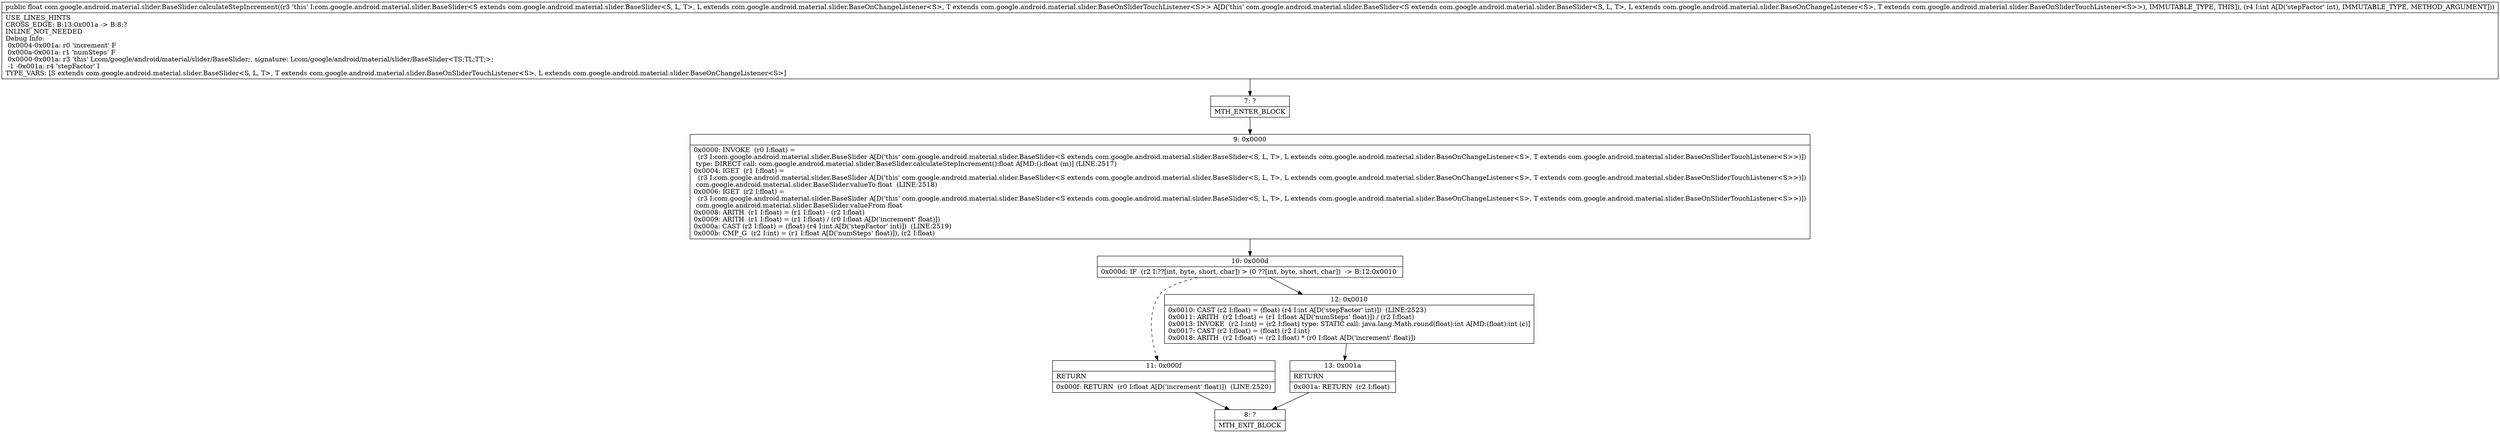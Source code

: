 digraph "CFG forcom.google.android.material.slider.BaseSlider.calculateStepIncrement(I)F" {
Node_7 [shape=record,label="{7\:\ ?|MTH_ENTER_BLOCK\l}"];
Node_9 [shape=record,label="{9\:\ 0x0000|0x0000: INVOKE  (r0 I:float) = \l  (r3 I:com.google.android.material.slider.BaseSlider A[D('this' com.google.android.material.slider.BaseSlider\<S extends com.google.android.material.slider.BaseSlider\<S, L, T\>, L extends com.google.android.material.slider.BaseOnChangeListener\<S\>, T extends com.google.android.material.slider.BaseOnSliderTouchListener\<S\>\>)])\l type: DIRECT call: com.google.android.material.slider.BaseSlider.calculateStepIncrement():float A[MD:():float (m)] (LINE:2517)\l0x0004: IGET  (r1 I:float) = \l  (r3 I:com.google.android.material.slider.BaseSlider A[D('this' com.google.android.material.slider.BaseSlider\<S extends com.google.android.material.slider.BaseSlider\<S, L, T\>, L extends com.google.android.material.slider.BaseOnChangeListener\<S\>, T extends com.google.android.material.slider.BaseOnSliderTouchListener\<S\>\>)])\l com.google.android.material.slider.BaseSlider.valueTo float  (LINE:2518)\l0x0006: IGET  (r2 I:float) = \l  (r3 I:com.google.android.material.slider.BaseSlider A[D('this' com.google.android.material.slider.BaseSlider\<S extends com.google.android.material.slider.BaseSlider\<S, L, T\>, L extends com.google.android.material.slider.BaseOnChangeListener\<S\>, T extends com.google.android.material.slider.BaseOnSliderTouchListener\<S\>\>)])\l com.google.android.material.slider.BaseSlider.valueFrom float \l0x0008: ARITH  (r1 I:float) = (r1 I:float) \- (r2 I:float) \l0x0009: ARITH  (r1 I:float) = (r1 I:float) \/ (r0 I:float A[D('increment' float)]) \l0x000a: CAST (r2 I:float) = (float) (r4 I:int A[D('stepFactor' int)])  (LINE:2519)\l0x000b: CMP_G  (r2 I:int) = (r1 I:float A[D('numSteps' float)]), (r2 I:float) \l}"];
Node_10 [shape=record,label="{10\:\ 0x000d|0x000d: IF  (r2 I:??[int, byte, short, char]) \> (0 ??[int, byte, short, char])  \-\> B:12:0x0010 \l}"];
Node_11 [shape=record,label="{11\:\ 0x000f|RETURN\l|0x000f: RETURN  (r0 I:float A[D('increment' float)])  (LINE:2520)\l}"];
Node_8 [shape=record,label="{8\:\ ?|MTH_EXIT_BLOCK\l}"];
Node_12 [shape=record,label="{12\:\ 0x0010|0x0010: CAST (r2 I:float) = (float) (r4 I:int A[D('stepFactor' int)])  (LINE:2523)\l0x0011: ARITH  (r2 I:float) = (r1 I:float A[D('numSteps' float)]) \/ (r2 I:float) \l0x0013: INVOKE  (r2 I:int) = (r2 I:float) type: STATIC call: java.lang.Math.round(float):int A[MD:(float):int (c)]\l0x0017: CAST (r2 I:float) = (float) (r2 I:int) \l0x0018: ARITH  (r2 I:float) = (r2 I:float) * (r0 I:float A[D('increment' float)]) \l}"];
Node_13 [shape=record,label="{13\:\ 0x001a|RETURN\l|0x001a: RETURN  (r2 I:float) \l}"];
MethodNode[shape=record,label="{public float com.google.android.material.slider.BaseSlider.calculateStepIncrement((r3 'this' I:com.google.android.material.slider.BaseSlider\<S extends com.google.android.material.slider.BaseSlider\<S, L, T\>, L extends com.google.android.material.slider.BaseOnChangeListener\<S\>, T extends com.google.android.material.slider.BaseOnSliderTouchListener\<S\>\> A[D('this' com.google.android.material.slider.BaseSlider\<S extends com.google.android.material.slider.BaseSlider\<S, L, T\>, L extends com.google.android.material.slider.BaseOnChangeListener\<S\>, T extends com.google.android.material.slider.BaseOnSliderTouchListener\<S\>\>), IMMUTABLE_TYPE, THIS]), (r4 I:int A[D('stepFactor' int), IMMUTABLE_TYPE, METHOD_ARGUMENT]))  | USE_LINES_HINTS\lCROSS_EDGE: B:13:0x001a \-\> B:8:?\lINLINE_NOT_NEEDED\lDebug Info:\l  0x0004\-0x001a: r0 'increment' F\l  0x000a\-0x001a: r1 'numSteps' F\l  0x0000\-0x001a: r3 'this' Lcom\/google\/android\/material\/slider\/BaseSlider;, signature: Lcom\/google\/android\/material\/slider\/BaseSlider\<TS;TL;TT;\>;\l  \-1 \-0x001a: r4 'stepFactor' I\lTYPE_VARS: [S extends com.google.android.material.slider.BaseSlider\<S, L, T\>, T extends com.google.android.material.slider.BaseOnSliderTouchListener\<S\>, L extends com.google.android.material.slider.BaseOnChangeListener\<S\>]\l}"];
MethodNode -> Node_7;Node_7 -> Node_9;
Node_9 -> Node_10;
Node_10 -> Node_11[style=dashed];
Node_10 -> Node_12;
Node_11 -> Node_8;
Node_12 -> Node_13;
Node_13 -> Node_8;
}

